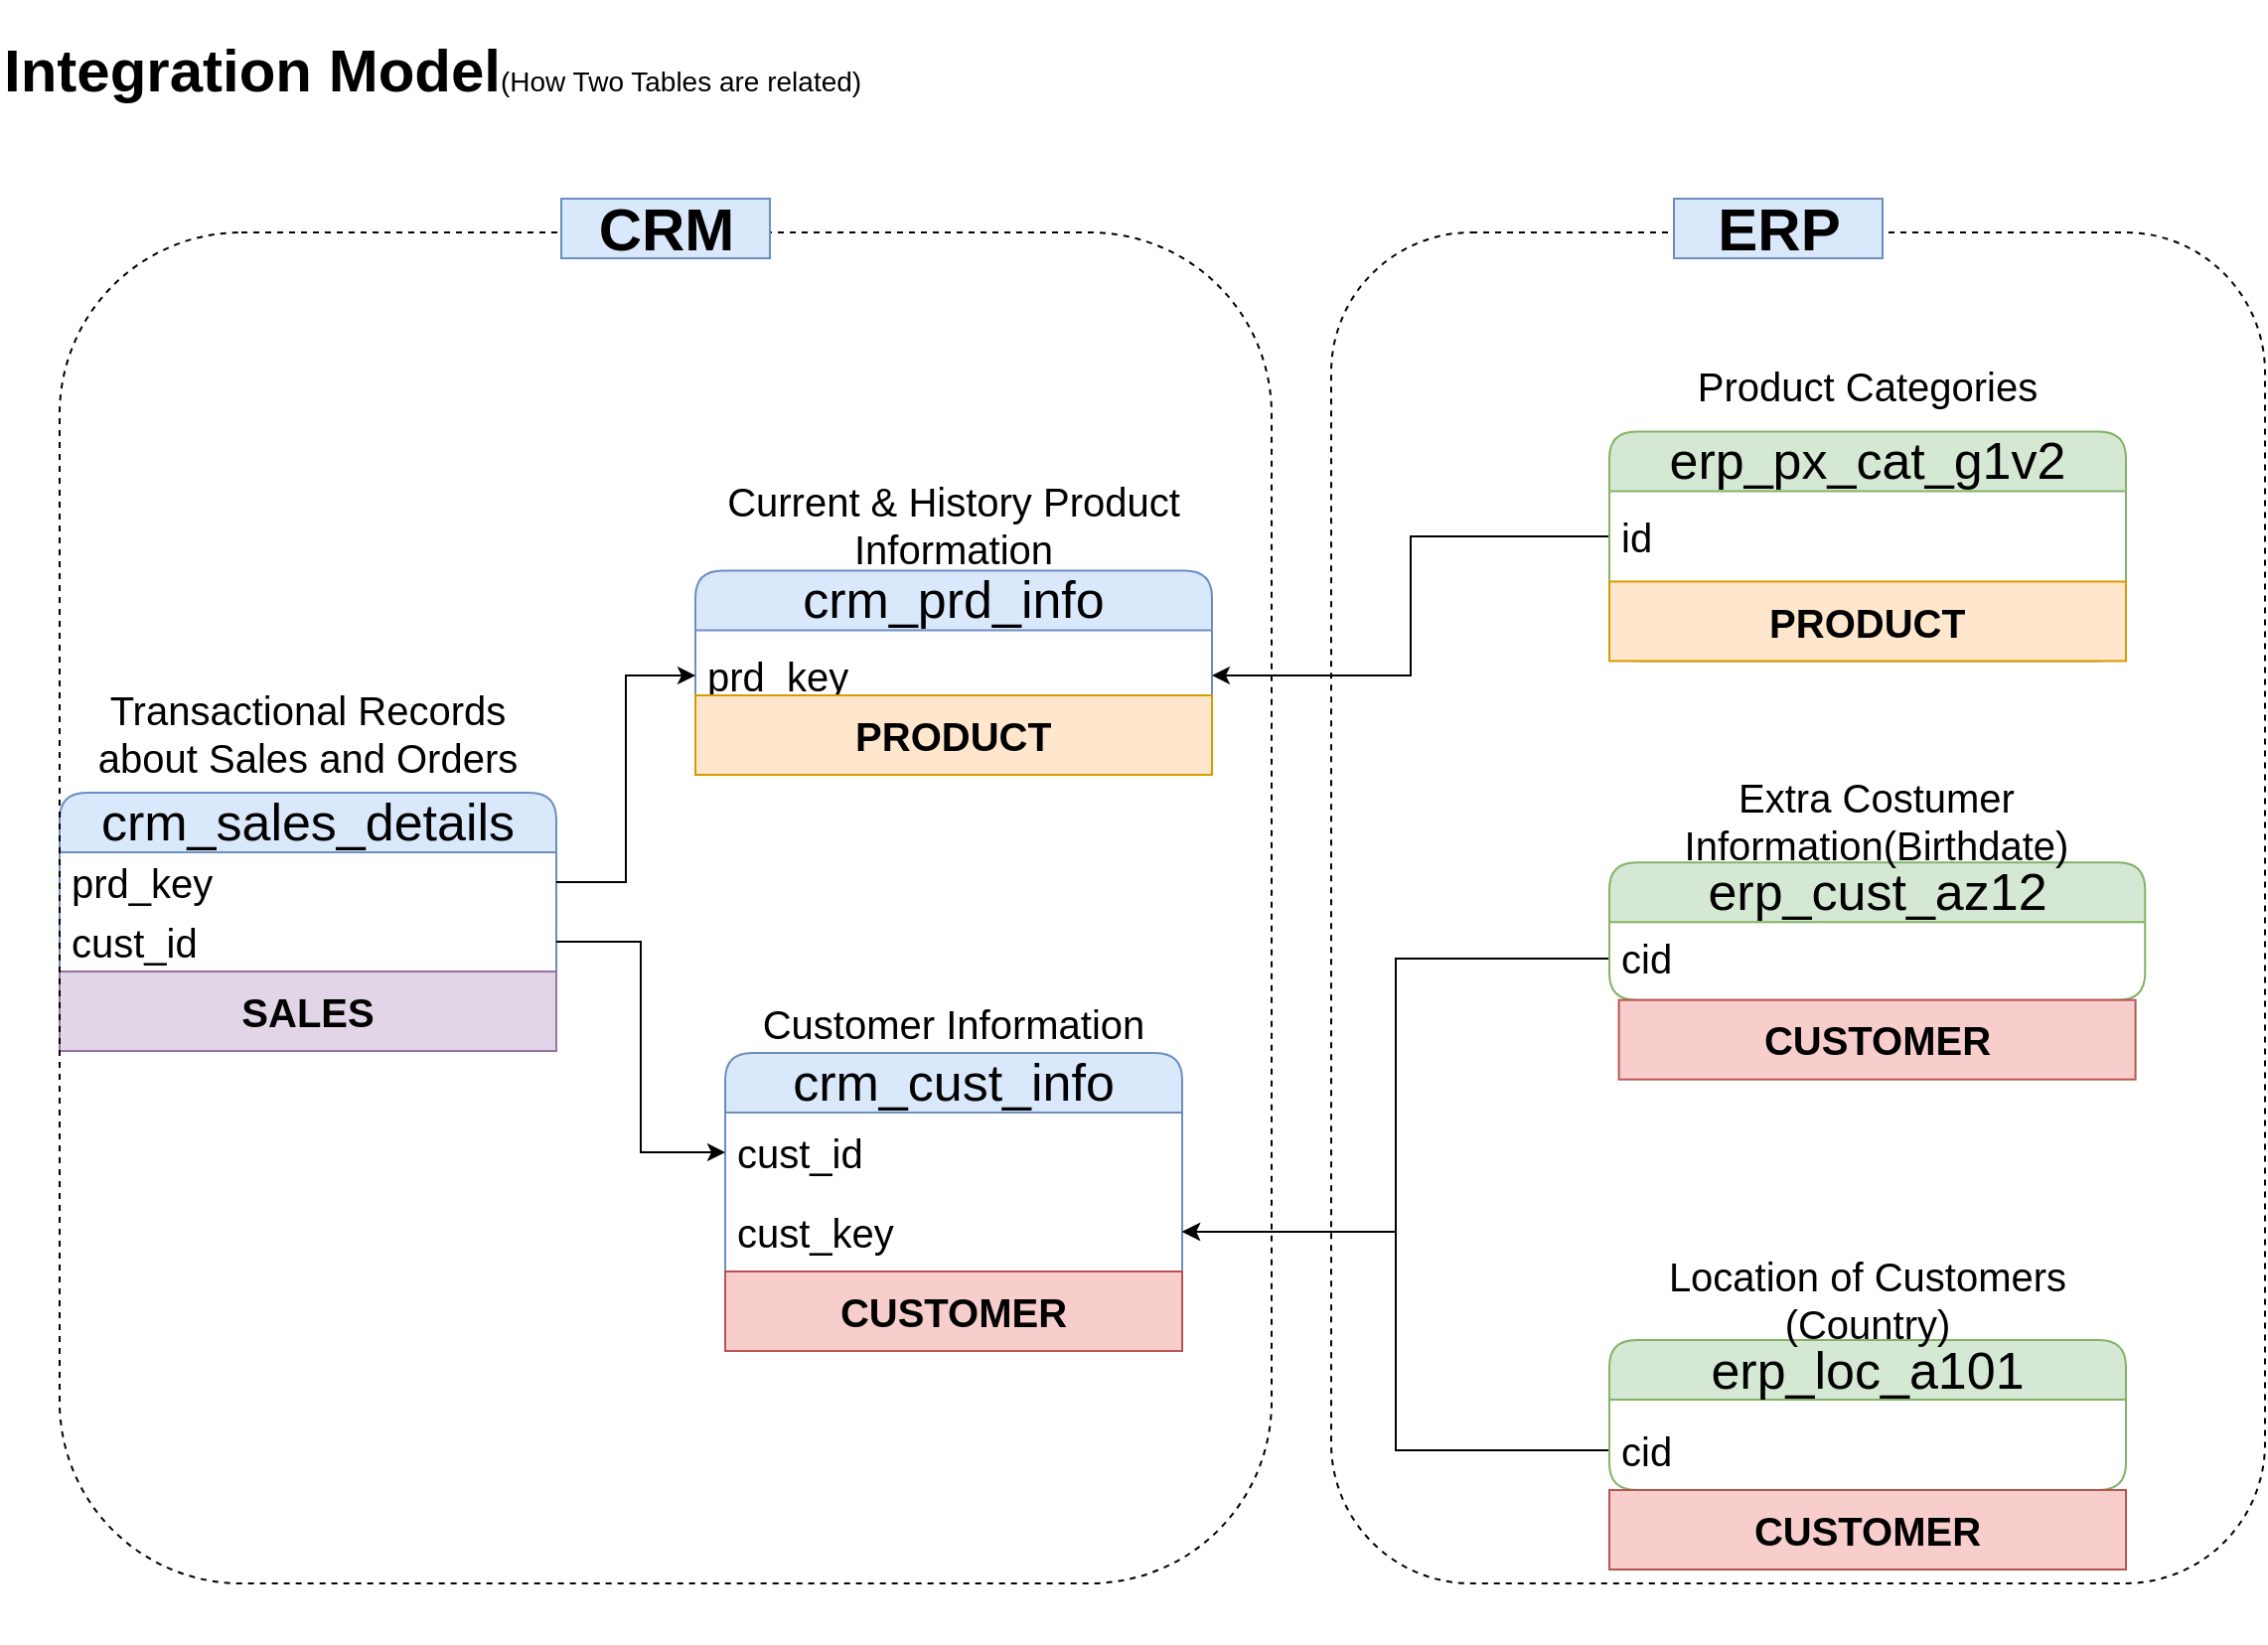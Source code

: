 <mxfile version="26.2.8">
  <diagram name="Page-1" id="EvhJuES_8ElgI_UpA-mD">
    <mxGraphModel dx="1606" dy="865" grid="1" gridSize="10" guides="1" tooltips="1" connect="1" arrows="1" fold="1" page="1" pageScale="1" pageWidth="1169" pageHeight="827" background="none" math="0" shadow="0">
      <root>
        <mxCell id="0" />
        <mxCell id="1" parent="0" />
        <mxCell id="8Bq70vaEWXNN0L7PMjFJ-12" value="" style="group" vertex="1" connectable="0" parent="1">
          <mxGeometry x="350" y="250" width="300" height="577" as="geometry" />
        </mxCell>
        <mxCell id="8Bq70vaEWXNN0L7PMjFJ-9" value="&lt;font style=&quot;font-size: 26px;&quot;&gt;crm_prd_info&lt;/font&gt;" style="swimlane;fontStyle=0;childLayout=stackLayout;horizontal=1;startSize=30;horizontalStack=0;resizeParent=1;resizeParentMax=0;resizeLast=0;collapsible=1;marginBottom=0;whiteSpace=wrap;html=1;fillColor=#dae8fc;strokeColor=#6c8ebf;rounded=1;container=0;" vertex="1" parent="8Bq70vaEWXNN0L7PMjFJ-12">
          <mxGeometry y="37.273" width="260.0" height="75.455" as="geometry" />
        </mxCell>
        <mxCell id="8Bq70vaEWXNN0L7PMjFJ-11" value="&lt;span style=&quot;font-size: 20px;&quot;&gt;Current &amp;amp; History Product Information&lt;/span&gt;" style="text;html=1;align=center;verticalAlign=middle;whiteSpace=wrap;rounded=0;container=0;" vertex="1" parent="8Bq70vaEWXNN0L7PMjFJ-12">
          <mxGeometry x="12.035" width="235.926" height="27.273" as="geometry" />
        </mxCell>
        <mxCell id="8Bq70vaEWXNN0L7PMjFJ-10" value="&lt;span style=&quot;font-size: 20px;&quot;&gt;prd_key&lt;/span&gt;" style="text;strokeColor=none;fillColor=none;align=left;verticalAlign=middle;spacingLeft=4;spacingRight=4;overflow=hidden;points=[[0,0.5],[1,0.5]];portConstraint=eastwest;rotatable=0;whiteSpace=wrap;html=1;container=0;" vertex="1" parent="8Bq70vaEWXNN0L7PMjFJ-12">
          <mxGeometry y="67.273" width="260.0" height="45.455" as="geometry" />
        </mxCell>
        <mxCell id="8Bq70vaEWXNN0L7PMjFJ-78" value="PRODUCT" style="text;html=1;strokeColor=#d79b00;fillColor=#ffe6cc;align=center;verticalAlign=middle;whiteSpace=wrap;overflow=hidden;fontSize=20;fontStyle=1" vertex="1" parent="8Bq70vaEWXNN0L7PMjFJ-12">
          <mxGeometry y="100" width="260" height="40" as="geometry" />
        </mxCell>
        <mxCell id="8Bq70vaEWXNN0L7PMjFJ-40" value="Integration Model&lt;font style=&quot;font-size: 14px;&quot;&gt;&lt;span style=&quot;font-weight: normal;&quot;&gt;(How Two Tables are related)&lt;/span&gt;&lt;/font&gt;" style="text;html=1;align=left;verticalAlign=middle;whiteSpace=wrap;rounded=0;fontStyle=1;fontSize=30;" vertex="1" parent="1">
          <mxGeometry width="500" height="70" as="geometry" />
        </mxCell>
        <mxCell id="8Bq70vaEWXNN0L7PMjFJ-46" value="" style="group" vertex="1" connectable="0" parent="1">
          <mxGeometry x="30" y="339" width="250" height="150" as="geometry" />
        </mxCell>
        <mxCell id="8Bq70vaEWXNN0L7PMjFJ-41" value="&lt;span style=&quot;font-size: 26px;&quot;&gt;crm_sales_details&lt;/span&gt;" style="swimlane;fontStyle=0;childLayout=stackLayout;horizontal=1;startSize=30;horizontalStack=0;resizeParent=1;resizeParentMax=0;resizeLast=0;collapsible=1;marginBottom=0;whiteSpace=wrap;html=1;fillColor=#dae8fc;strokeColor=#6c8ebf;rounded=1;" vertex="1" parent="8Bq70vaEWXNN0L7PMjFJ-46">
          <mxGeometry y="60" width="250" height="130" as="geometry" />
        </mxCell>
        <mxCell id="8Bq70vaEWXNN0L7PMjFJ-42" value="&lt;span style=&quot;font-size: 20px;&quot;&gt;prd_key&lt;/span&gt;" style="text;strokeColor=none;fillColor=none;align=left;verticalAlign=middle;spacingLeft=4;spacingRight=4;overflow=hidden;points=[[0,0.5],[1,0.5]];portConstraint=eastwest;rotatable=0;whiteSpace=wrap;html=1;" vertex="1" parent="8Bq70vaEWXNN0L7PMjFJ-41">
          <mxGeometry y="30" width="250" height="30" as="geometry" />
        </mxCell>
        <mxCell id="8Bq70vaEWXNN0L7PMjFJ-43" value="&lt;span style=&quot;font-size: 20px;&quot;&gt;cust_id&lt;/span&gt;" style="text;strokeColor=none;fillColor=none;align=left;verticalAlign=middle;spacingLeft=4;spacingRight=4;overflow=hidden;points=[[0,0.5],[1,0.5]];portConstraint=eastwest;rotatable=0;whiteSpace=wrap;html=1;" vertex="1" parent="8Bq70vaEWXNN0L7PMjFJ-41">
          <mxGeometry y="60" width="250" height="30" as="geometry" />
        </mxCell>
        <mxCell id="8Bq70vaEWXNN0L7PMjFJ-80" value="SALES" style="text;html=1;strokeColor=#9673a6;fillColor=#e1d5e7;align=center;verticalAlign=middle;whiteSpace=wrap;overflow=hidden;fontSize=20;fontStyle=1" vertex="1" parent="8Bq70vaEWXNN0L7PMjFJ-41">
          <mxGeometry y="90" width="250" height="40" as="geometry" />
        </mxCell>
        <mxCell id="8Bq70vaEWXNN0L7PMjFJ-45" value="&lt;span style=&quot;font-size: 20px;&quot;&gt;Transactional Records about Sales and Orders&lt;/span&gt;" style="text;html=1;align=center;verticalAlign=middle;whiteSpace=wrap;rounded=0;" vertex="1" parent="8Bq70vaEWXNN0L7PMjFJ-46">
          <mxGeometry width="250" height="60" as="geometry" />
        </mxCell>
        <mxCell id="8Bq70vaEWXNN0L7PMjFJ-7" value="" style="group" vertex="1" connectable="0" parent="1">
          <mxGeometry x="365" y="500" width="230" height="100" as="geometry" />
        </mxCell>
        <mxCell id="8Bq70vaEWXNN0L7PMjFJ-2" value="&lt;font style=&quot;font-size: 26px;&quot;&gt;crm_cust_info&lt;/font&gt;" style="swimlane;fontStyle=0;childLayout=stackLayout;horizontal=1;startSize=30;horizontalStack=0;resizeParent=1;resizeParentMax=0;resizeLast=0;collapsible=1;marginBottom=0;whiteSpace=wrap;html=1;fillColor=#dae8fc;strokeColor=#6c8ebf;rounded=1;" vertex="1" parent="8Bq70vaEWXNN0L7PMjFJ-7">
          <mxGeometry y="30" width="230" height="150" as="geometry" />
        </mxCell>
        <mxCell id="8Bq70vaEWXNN0L7PMjFJ-3" value="&lt;font style=&quot;font-size: 20px;&quot;&gt;cust_id&lt;/font&gt;" style="text;strokeColor=none;fillColor=none;align=left;verticalAlign=middle;spacingLeft=4;spacingRight=4;overflow=hidden;points=[[0,0.5],[1,0.5]];portConstraint=eastwest;rotatable=0;whiteSpace=wrap;html=1;" vertex="1" parent="8Bq70vaEWXNN0L7PMjFJ-2">
          <mxGeometry y="30" width="230" height="40" as="geometry" />
        </mxCell>
        <mxCell id="8Bq70vaEWXNN0L7PMjFJ-53" value="&lt;font style=&quot;font-size: 20px;&quot;&gt;cust_key&lt;/font&gt;" style="text;strokeColor=none;fillColor=none;align=left;verticalAlign=middle;spacingLeft=4;spacingRight=4;overflow=hidden;points=[[0,0.5],[1,0.5]];portConstraint=eastwest;rotatable=0;whiteSpace=wrap;html=1;" vertex="1" parent="8Bq70vaEWXNN0L7PMjFJ-2">
          <mxGeometry y="70" width="230" height="40" as="geometry" />
        </mxCell>
        <mxCell id="8Bq70vaEWXNN0L7PMjFJ-81" value="CUSTOMER" style="text;html=1;strokeColor=#b85450;fillColor=#f8cecc;align=center;verticalAlign=middle;whiteSpace=wrap;overflow=hidden;fontSize=20;fontStyle=1" vertex="1" parent="8Bq70vaEWXNN0L7PMjFJ-2">
          <mxGeometry y="110" width="230" height="40" as="geometry" />
        </mxCell>
        <mxCell id="8Bq70vaEWXNN0L7PMjFJ-6" value="&lt;font style=&quot;font-size: 20px;&quot;&gt;Customer Information&lt;/font&gt;" style="text;html=1;align=center;verticalAlign=middle;whiteSpace=wrap;rounded=0;" vertex="1" parent="8Bq70vaEWXNN0L7PMjFJ-7">
          <mxGeometry x="5" width="220" height="30" as="geometry" />
        </mxCell>
        <mxCell id="8Bq70vaEWXNN0L7PMjFJ-47" style="edgeStyle=orthogonalEdgeStyle;rounded=0;orthogonalLoop=1;jettySize=auto;html=1;entryX=0;entryY=0.5;entryDx=0;entryDy=0;" edge="1" parent="1" source="8Bq70vaEWXNN0L7PMjFJ-42" target="8Bq70vaEWXNN0L7PMjFJ-10">
          <mxGeometry relative="1" as="geometry" />
        </mxCell>
        <mxCell id="8Bq70vaEWXNN0L7PMjFJ-48" style="edgeStyle=orthogonalEdgeStyle;rounded=0;orthogonalLoop=1;jettySize=auto;html=1;entryX=0;entryY=0.5;entryDx=0;entryDy=0;" edge="1" parent="1" source="8Bq70vaEWXNN0L7PMjFJ-43" target="8Bq70vaEWXNN0L7PMjFJ-3">
          <mxGeometry relative="1" as="geometry" />
        </mxCell>
        <mxCell id="8Bq70vaEWXNN0L7PMjFJ-56" style="edgeStyle=orthogonalEdgeStyle;rounded=0;orthogonalLoop=1;jettySize=auto;html=1;" edge="1" parent="1" source="8Bq70vaEWXNN0L7PMjFJ-52" target="8Bq70vaEWXNN0L7PMjFJ-53">
          <mxGeometry relative="1" as="geometry" />
        </mxCell>
        <mxCell id="8Bq70vaEWXNN0L7PMjFJ-61" style="edgeStyle=orthogonalEdgeStyle;rounded=0;orthogonalLoop=1;jettySize=auto;html=1;entryX=1;entryY=0.5;entryDx=0;entryDy=0;" edge="1" parent="1" source="8Bq70vaEWXNN0L7PMjFJ-60" target="8Bq70vaEWXNN0L7PMjFJ-53">
          <mxGeometry relative="1" as="geometry" />
        </mxCell>
        <mxCell id="8Bq70vaEWXNN0L7PMjFJ-66" style="edgeStyle=orthogonalEdgeStyle;rounded=0;orthogonalLoop=1;jettySize=auto;html=1;entryX=1;entryY=0.5;entryDx=0;entryDy=0;" edge="1" parent="1" source="8Bq70vaEWXNN0L7PMjFJ-65" target="8Bq70vaEWXNN0L7PMjFJ-10">
          <mxGeometry relative="1" as="geometry" />
        </mxCell>
        <mxCell id="8Bq70vaEWXNN0L7PMjFJ-74" value="" style="rounded=1;whiteSpace=wrap;html=1;fillColor=none;dashed=1;container=0;" vertex="1" parent="1">
          <mxGeometry x="670" y="117" width="470" height="680" as="geometry" />
        </mxCell>
        <mxCell id="8Bq70vaEWXNN0L7PMjFJ-75" value="&lt;span style=&quot;font-size: 30px;&quot;&gt;&lt;b&gt;ERP&lt;/b&gt;&lt;/span&gt;" style="text;html=1;align=center;verticalAlign=middle;whiteSpace=wrap;rounded=0;fillColor=#dae8fc;strokeColor=#6c8ebf;container=0;" vertex="1" parent="1">
          <mxGeometry x="842.5" y="100" width="105" height="30" as="geometry" />
        </mxCell>
        <mxCell id="8Bq70vaEWXNN0L7PMjFJ-50" value="&lt;span style=&quot;font-size: 26px;&quot;&gt;erp_cust_az12&lt;/span&gt;" style="swimlane;fontStyle=0;childLayout=stackLayout;horizontal=1;startSize=30;horizontalStack=0;resizeParent=1;resizeParentMax=0;resizeLast=0;collapsible=1;marginBottom=0;whiteSpace=wrap;html=1;fillColor=#d5e8d4;strokeColor=#82b366;rounded=1;container=0;" vertex="1" parent="1">
          <mxGeometry x="810" y="434.166" width="269.63" height="69.165" as="geometry" />
        </mxCell>
        <mxCell id="8Bq70vaEWXNN0L7PMjFJ-51" value="&lt;span style=&quot;font-size: 20px;&quot;&gt;Extra Costumer Information(Birthdate)&lt;/span&gt;" style="text;html=1;align=center;verticalAlign=middle;whiteSpace=wrap;rounded=0;container=0;" vertex="1" parent="1">
          <mxGeometry x="822.481" y="400" width="244.664" height="25.0" as="geometry" />
        </mxCell>
        <mxCell id="8Bq70vaEWXNN0L7PMjFJ-52" value="&lt;span style=&quot;font-size: 20px;&quot;&gt;cid&lt;/span&gt;" style="text;strokeColor=none;fillColor=none;align=left;verticalAlign=middle;spacingLeft=4;spacingRight=4;overflow=hidden;points=[[0,0.5],[1,0.5]];portConstraint=eastwest;rotatable=0;whiteSpace=wrap;html=1;container=0;" vertex="1" parent="1">
          <mxGeometry x="810" y="461.666" width="269.63" height="41.666" as="geometry" />
        </mxCell>
        <mxCell id="8Bq70vaEWXNN0L7PMjFJ-87" value="CUSTOMER" style="text;html=1;strokeColor=#b85450;fillColor=#f8cecc;align=center;verticalAlign=middle;whiteSpace=wrap;overflow=hidden;fontSize=20;fontStyle=1;container=0;" vertex="1" parent="1">
          <mxGeometry x="814.81" y="503.33" width="260" height="40" as="geometry" />
        </mxCell>
        <mxCell id="8Bq70vaEWXNN0L7PMjFJ-58" value="&lt;span style=&quot;font-size: 26px;&quot;&gt;erp_loc_a101&lt;/span&gt;" style="swimlane;fontStyle=0;childLayout=stackLayout;horizontal=1;startSize=30;horizontalStack=0;resizeParent=1;resizeParentMax=0;resizeLast=0;collapsible=1;marginBottom=0;whiteSpace=wrap;html=1;fillColor=#d5e8d4;strokeColor=#82b366;rounded=1;container=0;" vertex="1" parent="1">
          <mxGeometry x="810" y="674.543" width="260.0" height="75.455" as="geometry" />
        </mxCell>
        <mxCell id="8Bq70vaEWXNN0L7PMjFJ-59" value="&lt;span style=&quot;font-size: 20px;&quot;&gt;Location of Customers (Country)&lt;/span&gt;" style="text;html=1;align=center;verticalAlign=middle;whiteSpace=wrap;rounded=0;container=0;" vertex="1" parent="1">
          <mxGeometry x="822.035" y="640" width="235.926" height="27.273" as="geometry" />
        </mxCell>
        <mxCell id="8Bq70vaEWXNN0L7PMjFJ-60" value="&lt;span style=&quot;font-size: 20px;&quot;&gt;cid&lt;/span&gt;" style="text;strokeColor=none;fillColor=none;align=left;verticalAlign=middle;spacingLeft=4;spacingRight=4;overflow=hidden;points=[[0,0.5],[1,0.5]];portConstraint=eastwest;rotatable=0;whiteSpace=wrap;html=1;container=0;" vertex="1" parent="1">
          <mxGeometry x="810" y="707.273" width="260.0" height="45.455" as="geometry" />
        </mxCell>
        <mxCell id="8Bq70vaEWXNN0L7PMjFJ-86" value="CUSTOMER" style="text;html=1;strokeColor=#b85450;fillColor=#f8cecc;align=center;verticalAlign=middle;whiteSpace=wrap;overflow=hidden;fontSize=20;fontStyle=1;container=0;" vertex="1" parent="1">
          <mxGeometry x="810" y="750" width="260" height="40" as="geometry" />
        </mxCell>
        <mxCell id="8Bq70vaEWXNN0L7PMjFJ-63" value="&lt;span style=&quot;font-size: 26px;&quot;&gt;erp_px_cat_g1v2&lt;/span&gt;" style="swimlane;fontStyle=0;childLayout=stackLayout;horizontal=1;startSize=30;horizontalStack=0;resizeParent=1;resizeParentMax=0;resizeLast=0;collapsible=1;marginBottom=0;whiteSpace=wrap;html=1;fillColor=#d5e8d4;strokeColor=#82b366;rounded=1;container=0;" vertex="1" parent="1">
          <mxGeometry x="810" y="217.273" width="260.0" height="115.455" as="geometry" />
        </mxCell>
        <mxCell id="8Bq70vaEWXNN0L7PMjFJ-64" value="&lt;span style=&quot;font-size: 20px;&quot;&gt;Product Categories&lt;/span&gt;" style="text;html=1;align=center;verticalAlign=middle;whiteSpace=wrap;rounded=0;container=0;" vertex="1" parent="1">
          <mxGeometry x="822.035" y="180" width="235.926" height="27.273" as="geometry" />
        </mxCell>
        <mxCell id="8Bq70vaEWXNN0L7PMjFJ-65" value="&lt;span style=&quot;font-size: 20px;&quot;&gt;id&lt;/span&gt;" style="text;strokeColor=none;fillColor=none;align=left;verticalAlign=middle;spacingLeft=4;spacingRight=4;overflow=hidden;points=[[0,0.5],[1,0.5]];portConstraint=eastwest;rotatable=0;whiteSpace=wrap;html=1;container=0;" vertex="1" parent="1">
          <mxGeometry x="810" y="247.273" width="260.0" height="45.455" as="geometry" />
        </mxCell>
        <mxCell id="8Bq70vaEWXNN0L7PMjFJ-79" value="PRODUCT" style="text;html=1;strokeColor=#d79b00;fillColor=#ffe6cc;align=center;verticalAlign=middle;whiteSpace=wrap;overflow=hidden;fontSize=20;fontStyle=1;container=0;" vertex="1" parent="1">
          <mxGeometry x="810" y="292.727" width="260.0" height="40" as="geometry" />
        </mxCell>
        <mxCell id="8Bq70vaEWXNN0L7PMjFJ-69" value="" style="group" vertex="1" connectable="0" parent="1">
          <mxGeometry x="30" y="117" width="610" height="710" as="geometry" />
        </mxCell>
        <mxCell id="8Bq70vaEWXNN0L7PMjFJ-67" value="&lt;span style=&quot;color: rgba(0, 0, 0, 0); font-family: monospace; font-size: 0px; text-align: start; text-wrap-mode: nowrap;&quot;&gt;%3CmxGraphModel%3E%3Croot%3E%3CmxCell%20id%3D%220%22%2F%3E%3CmxCell%20id%3D%221%22%20parent%3D%220%22%2F%3E%3CmxCell%20id%3D%222%22%20value%3D%22%22%20style%3D%22group%22%20vertex%3D%221%22%20connectable%3D%220%22%20parent%3D%221%22%3E%3CmxGeometry%20x%3D%2220%22%20y%3D%2290%22%20width%3D%22610%22%20height%3D%22710%22%20as%3D%22geometry%22%2F%3E%3C%2FmxCell%3E%3CmxCell%20id%3D%223%22%20value%3D%22%22%20style%3D%22rounded%3D1%3BwhiteSpace%3Dwrap%3Bhtml%3D1%3BfillColor%3Dnone%3Bdashed%3D1%3B%22%20vertex%3D%221%22%20parent%3D%222%22%3E%3CmxGeometry%20y%3D%2230%22%20width%3D%22610%22%20height%3D%22680%22%20as%3D%22geometry%22%2F%3E%3C%2FmxCell%3E%3CmxCell%20id%3D%224%22%20value%3D%22%26lt%3Bb%26gt%3B%26lt%3Bfont%20style%3D%26quot%3Bfont-size%3A%2020px%3B%26quot%3B%26gt%3BCRM%26lt%3B%2Ffont%26gt%3B%26lt%3B%2Fb%26gt%3B%22%20style%3D%22text%3Bhtml%3D1%3Balign%3Dcenter%3BverticalAlign%3Dmiddle%3BwhiteSpace%3Dwrap%3Brounded%3D0%3B%22%20vertex%3D%221%22%20parent%3D%222%22%3E%3CmxGeometry%20x%3D%22250%22%20width%3D%2260%22%20height%3D%2230%22%20as%3D%22geometry%22%2F%3E%3C%2FmxCell%3E%3C%2Froot%3E%3C%2FmxGraphModel%3E&lt;/span&gt;" style="rounded=1;whiteSpace=wrap;html=1;fillColor=none;dashed=1;" vertex="1" parent="8Bq70vaEWXNN0L7PMjFJ-69">
          <mxGeometry width="610" height="680" as="geometry" />
        </mxCell>
        <mxCell id="8Bq70vaEWXNN0L7PMjFJ-68" value="&lt;b&gt;&lt;font style=&quot;font-size: 30px;&quot;&gt;CRM&lt;/font&gt;&lt;/b&gt;" style="text;html=1;align=center;verticalAlign=middle;whiteSpace=wrap;rounded=0;fillColor=#dae8fc;strokeColor=#6c8ebf;" vertex="1" parent="8Bq70vaEWXNN0L7PMjFJ-69">
          <mxGeometry x="252.5" y="-17" width="105" height="30" as="geometry" />
        </mxCell>
      </root>
    </mxGraphModel>
  </diagram>
</mxfile>

